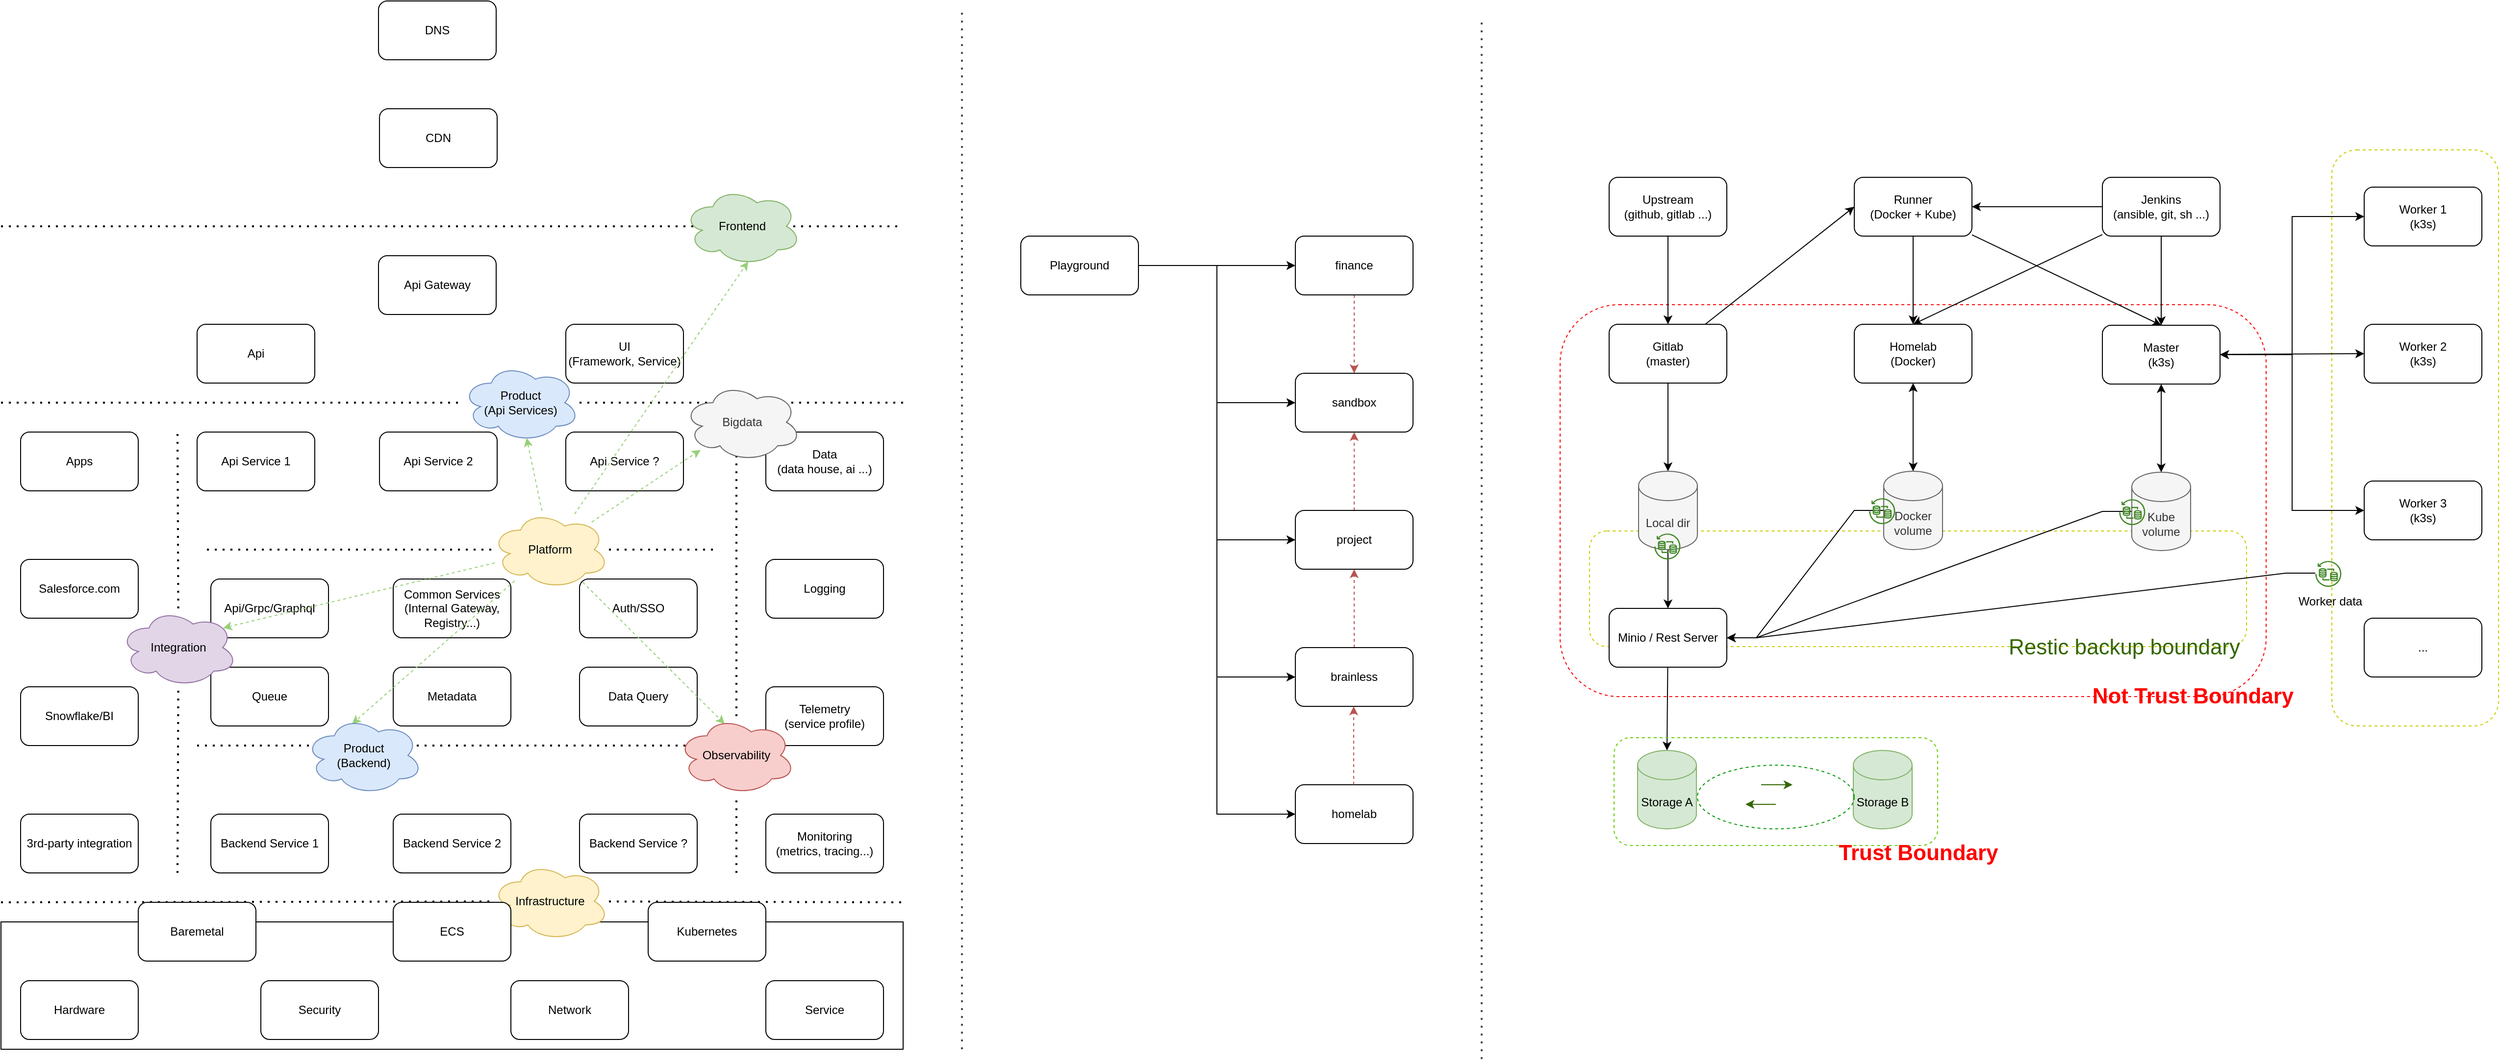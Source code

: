<mxfile version="20.4.1" type="github">
  <diagram id="D4fAzZKvlrdj8TOEy_m-" name="Page-1">
    <mxGraphModel dx="1405" dy="1968" grid="1" gridSize="10" guides="1" tooltips="1" connect="1" arrows="1" fold="1" page="1" pageScale="1" pageWidth="850" pageHeight="1100" math="0" shadow="0">
      <root>
        <mxCell id="0" />
        <mxCell id="1" parent="0" />
        <mxCell id="r2pVV7ql0fZcec3mDVMz-19" value="" style="rounded=1;whiteSpace=wrap;html=1;dashed=1;fillColor=none;strokeColor=#CCCC00;" vertex="1" parent="1">
          <mxGeometry x="1660" y="301" width="670" height="118" as="geometry" />
        </mxCell>
        <mxCell id="r2pVV7ql0fZcec3mDVMz-22" value="" style="rounded=1;whiteSpace=wrap;html=1;dashed=1;fillColor=none;strokeColor=#CCCC00;" vertex="1" parent="1">
          <mxGeometry x="2417" y="-88" width="170" height="588" as="geometry" />
        </mxCell>
        <mxCell id="CbuYBXAXurraJ-CGKKPz-29" value="" style="rounded=1;whiteSpace=wrap;html=1;dashed=1;fillColor=none;strokeColor=#FF0000;" parent="1" vertex="1">
          <mxGeometry x="1630" y="70" width="720" height="400" as="geometry" />
        </mxCell>
        <mxCell id="m_vW4j6HjIQTjGsOd7-y-6" value="" style="rounded=0;whiteSpace=wrap;html=1;" parent="1" vertex="1">
          <mxGeometry x="40" y="700" width="920" height="130" as="geometry" />
        </mxCell>
        <mxCell id="m_vW4j6HjIQTjGsOd7-y-1" value="" style="endArrow=none;dashed=1;html=1;dashPattern=1 3;strokeWidth=2;rounded=0;startArrow=none;" parent="1" source="m_vW4j6HjIQTjGsOd7-y-59" edge="1">
          <mxGeometry width="50" height="50" relative="1" as="geometry">
            <mxPoint x="40" y="680" as="sourcePoint" />
            <mxPoint x="960" y="680" as="targetPoint" />
          </mxGeometry>
        </mxCell>
        <mxCell id="m_vW4j6HjIQTjGsOd7-y-2" value="Hardware" style="rounded=1;whiteSpace=wrap;html=1;" parent="1" vertex="1">
          <mxGeometry x="60" y="760" width="120" height="60" as="geometry" />
        </mxCell>
        <mxCell id="m_vW4j6HjIQTjGsOd7-y-3" value="Security" style="rounded=1;whiteSpace=wrap;html=1;" parent="1" vertex="1">
          <mxGeometry x="305" y="760" width="120" height="60" as="geometry" />
        </mxCell>
        <mxCell id="m_vW4j6HjIQTjGsOd7-y-4" value="Network" style="rounded=1;whiteSpace=wrap;html=1;" parent="1" vertex="1">
          <mxGeometry x="560" y="760" width="120" height="60" as="geometry" />
        </mxCell>
        <mxCell id="m_vW4j6HjIQTjGsOd7-y-5" value="Service" style="rounded=1;whiteSpace=wrap;html=1;" parent="1" vertex="1">
          <mxGeometry x="820" y="760" width="120" height="60" as="geometry" />
        </mxCell>
        <mxCell id="m_vW4j6HjIQTjGsOd7-y-7" value="Monitoring&lt;br&gt;(metrics, tracing...)" style="rounded=1;whiteSpace=wrap;html=1;" parent="1" vertex="1">
          <mxGeometry x="820" y="590" width="120" height="60" as="geometry" />
        </mxCell>
        <mxCell id="m_vW4j6HjIQTjGsOd7-y-8" value="Telemetry&lt;br&gt;(service profile)" style="rounded=1;whiteSpace=wrap;html=1;" parent="1" vertex="1">
          <mxGeometry x="820" y="460" width="120" height="60" as="geometry" />
        </mxCell>
        <mxCell id="m_vW4j6HjIQTjGsOd7-y-9" value="Logging" style="rounded=1;whiteSpace=wrap;html=1;" parent="1" vertex="1">
          <mxGeometry x="820" y="330" width="120" height="60" as="geometry" />
        </mxCell>
        <mxCell id="m_vW4j6HjIQTjGsOd7-y-10" value="Data&lt;br&gt;(data house, ai ...)" style="rounded=1;whiteSpace=wrap;html=1;" parent="1" vertex="1">
          <mxGeometry x="820" y="200" width="120" height="60" as="geometry" />
        </mxCell>
        <mxCell id="m_vW4j6HjIQTjGsOd7-y-11" value="3rd-party integration" style="rounded=1;whiteSpace=wrap;html=1;" parent="1" vertex="1">
          <mxGeometry x="60" y="590" width="120" height="60" as="geometry" />
        </mxCell>
        <mxCell id="m_vW4j6HjIQTjGsOd7-y-12" value="Snowflake/BI" style="rounded=1;whiteSpace=wrap;html=1;" parent="1" vertex="1">
          <mxGeometry x="60" y="460" width="120" height="60" as="geometry" />
        </mxCell>
        <mxCell id="m_vW4j6HjIQTjGsOd7-y-13" value="Salesforce.com" style="rounded=1;whiteSpace=wrap;html=1;" parent="1" vertex="1">
          <mxGeometry x="60" y="330" width="120" height="60" as="geometry" />
        </mxCell>
        <mxCell id="m_vW4j6HjIQTjGsOd7-y-14" value="Apps" style="rounded=1;whiteSpace=wrap;html=1;" parent="1" vertex="1">
          <mxGeometry x="60" y="200" width="120" height="60" as="geometry" />
        </mxCell>
        <mxCell id="m_vW4j6HjIQTjGsOd7-y-15" value="" style="endArrow=none;dashed=1;html=1;dashPattern=1 3;strokeWidth=2;rounded=0;startArrow=none;" parent="1" source="m_vW4j6HjIQTjGsOd7-y-61" edge="1">
          <mxGeometry width="50" height="50" relative="1" as="geometry">
            <mxPoint x="220" y="650" as="sourcePoint" />
            <mxPoint x="220" y="200" as="targetPoint" />
          </mxGeometry>
        </mxCell>
        <mxCell id="m_vW4j6HjIQTjGsOd7-y-16" value="" style="endArrow=none;dashed=1;html=1;dashPattern=1 3;strokeWidth=2;rounded=0;startArrow=none;" parent="1" source="m_vW4j6HjIQTjGsOd7-y-50" edge="1">
          <mxGeometry width="50" height="50" relative="1" as="geometry">
            <mxPoint x="790" y="650" as="sourcePoint" />
            <mxPoint x="790" y="200" as="targetPoint" />
          </mxGeometry>
        </mxCell>
        <mxCell id="m_vW4j6HjIQTjGsOd7-y-19" value="Api/Grpc/Graphql" style="rounded=1;whiteSpace=wrap;html=1;" parent="1" vertex="1">
          <mxGeometry x="254" y="350" width="120" height="60" as="geometry" />
        </mxCell>
        <mxCell id="m_vW4j6HjIQTjGsOd7-y-20" value="Queue" style="rounded=1;whiteSpace=wrap;html=1;" parent="1" vertex="1">
          <mxGeometry x="254" y="440" width="120" height="60" as="geometry" />
        </mxCell>
        <mxCell id="m_vW4j6HjIQTjGsOd7-y-21" value="Data Query" style="rounded=1;whiteSpace=wrap;html=1;" parent="1" vertex="1">
          <mxGeometry x="630" y="440" width="120" height="60" as="geometry" />
        </mxCell>
        <mxCell id="m_vW4j6HjIQTjGsOd7-y-22" value="Common Services&lt;br&gt;(Internal Gateway, Registry...)" style="rounded=1;whiteSpace=wrap;html=1;" parent="1" vertex="1">
          <mxGeometry x="440" y="350" width="120" height="60" as="geometry" />
        </mxCell>
        <mxCell id="m_vW4j6HjIQTjGsOd7-y-23" value="" style="endArrow=none;dashed=1;html=1;dashPattern=1 3;strokeWidth=2;rounded=0;" parent="1" edge="1">
          <mxGeometry width="50" height="50" relative="1" as="geometry">
            <mxPoint x="240" y="520" as="sourcePoint" />
            <mxPoint x="760" y="520" as="targetPoint" />
          </mxGeometry>
        </mxCell>
        <mxCell id="m_vW4j6HjIQTjGsOd7-y-24" value="" style="endArrow=none;dashed=1;html=1;dashPattern=1 3;strokeWidth=2;rounded=0;startArrow=none;" parent="1" source="m_vW4j6HjIQTjGsOd7-y-52" edge="1">
          <mxGeometry width="50" height="50" relative="1" as="geometry">
            <mxPoint x="250" y="320" as="sourcePoint" />
            <mxPoint x="770" y="320" as="targetPoint" />
          </mxGeometry>
        </mxCell>
        <mxCell id="m_vW4j6HjIQTjGsOd7-y-25" value="Backend Service 1" style="rounded=1;whiteSpace=wrap;html=1;" parent="1" vertex="1">
          <mxGeometry x="254" y="590" width="120" height="60" as="geometry" />
        </mxCell>
        <mxCell id="m_vW4j6HjIQTjGsOd7-y-26" value="Backend Service 2" style="rounded=1;whiteSpace=wrap;html=1;" parent="1" vertex="1">
          <mxGeometry x="440" y="590" width="120" height="60" as="geometry" />
        </mxCell>
        <mxCell id="m_vW4j6HjIQTjGsOd7-y-27" value="Backend Service ?" style="rounded=1;whiteSpace=wrap;html=1;" parent="1" vertex="1">
          <mxGeometry x="630" y="590" width="120" height="60" as="geometry" />
        </mxCell>
        <mxCell id="m_vW4j6HjIQTjGsOd7-y-28" value="Api Service 1" style="rounded=1;whiteSpace=wrap;html=1;" parent="1" vertex="1">
          <mxGeometry x="240" y="200" width="120" height="60" as="geometry" />
        </mxCell>
        <mxCell id="m_vW4j6HjIQTjGsOd7-y-29" value="Api Service 2" style="rounded=1;whiteSpace=wrap;html=1;" parent="1" vertex="1">
          <mxGeometry x="426" y="200" width="120" height="60" as="geometry" />
        </mxCell>
        <mxCell id="m_vW4j6HjIQTjGsOd7-y-30" value="Api Service ?" style="rounded=1;whiteSpace=wrap;html=1;" parent="1" vertex="1">
          <mxGeometry x="616" y="200" width="120" height="60" as="geometry" />
        </mxCell>
        <mxCell id="m_vW4j6HjIQTjGsOd7-y-31" value="" style="endArrow=none;dashed=1;html=1;dashPattern=1 3;strokeWidth=2;rounded=0;startArrow=none;" parent="1" source="m_vW4j6HjIQTjGsOd7-y-53" edge="1">
          <mxGeometry width="50" height="50" relative="1" as="geometry">
            <mxPoint x="40" y="170" as="sourcePoint" />
            <mxPoint x="960" y="170" as="targetPoint" />
          </mxGeometry>
        </mxCell>
        <mxCell id="m_vW4j6HjIQTjGsOd7-y-32" value="Api Gateway" style="rounded=1;whiteSpace=wrap;html=1;" parent="1" vertex="1">
          <mxGeometry x="425" y="20" width="120" height="60" as="geometry" />
        </mxCell>
        <mxCell id="m_vW4j6HjIQTjGsOd7-y-33" value="Auth/SSO" style="rounded=1;whiteSpace=wrap;html=1;" parent="1" vertex="1">
          <mxGeometry x="630" y="350" width="120" height="60" as="geometry" />
        </mxCell>
        <mxCell id="m_vW4j6HjIQTjGsOd7-y-34" value="Metadata" style="rounded=1;whiteSpace=wrap;html=1;" parent="1" vertex="1">
          <mxGeometry x="440" y="440" width="120" height="60" as="geometry" />
        </mxCell>
        <mxCell id="m_vW4j6HjIQTjGsOd7-y-35" value="UI&lt;br&gt;(Framework, Service)" style="rounded=1;whiteSpace=wrap;html=1;" parent="1" vertex="1">
          <mxGeometry x="616" y="90" width="120" height="60" as="geometry" />
        </mxCell>
        <mxCell id="m_vW4j6HjIQTjGsOd7-y-36" value="Api" style="rounded=1;whiteSpace=wrap;html=1;" parent="1" vertex="1">
          <mxGeometry x="240" y="90" width="120" height="60" as="geometry" />
        </mxCell>
        <mxCell id="m_vW4j6HjIQTjGsOd7-y-37" value="CDN" style="rounded=1;whiteSpace=wrap;html=1;" parent="1" vertex="1">
          <mxGeometry x="426" y="-130" width="120" height="60" as="geometry" />
        </mxCell>
        <mxCell id="m_vW4j6HjIQTjGsOd7-y-38" value="DNS" style="rounded=1;whiteSpace=wrap;html=1;" parent="1" vertex="1">
          <mxGeometry x="425" y="-240" width="120" height="60" as="geometry" />
        </mxCell>
        <mxCell id="m_vW4j6HjIQTjGsOd7-y-49" value="" style="endArrow=none;dashed=1;html=1;dashPattern=1 3;strokeWidth=2;rounded=0;" parent="1" edge="1">
          <mxGeometry width="50" height="50" relative="1" as="geometry">
            <mxPoint x="40" y="-10" as="sourcePoint" />
            <mxPoint x="960" y="-10" as="targetPoint" />
          </mxGeometry>
        </mxCell>
        <mxCell id="m_vW4j6HjIQTjGsOd7-y-51" value="Bigdata" style="ellipse;shape=cloud;whiteSpace=wrap;html=1;fillColor=#f5f5f5;fontColor=#333333;strokeColor=#666666;" parent="1" vertex="1">
          <mxGeometry x="736" y="150" width="120" height="80" as="geometry" />
        </mxCell>
        <mxCell id="m_vW4j6HjIQTjGsOd7-y-53" value="Product&lt;br&gt;(Api Services)" style="ellipse;shape=cloud;whiteSpace=wrap;html=1;fillColor=#dae8fc;strokeColor=#6c8ebf;" parent="1" vertex="1">
          <mxGeometry x="510" y="130" width="120" height="80" as="geometry" />
        </mxCell>
        <mxCell id="m_vW4j6HjIQTjGsOd7-y-54" value="" style="endArrow=none;dashed=1;html=1;dashPattern=1 3;strokeWidth=2;rounded=0;" parent="1" target="m_vW4j6HjIQTjGsOd7-y-53" edge="1">
          <mxGeometry width="50" height="50" relative="1" as="geometry">
            <mxPoint x="40" y="170" as="sourcePoint" />
            <mxPoint x="960" y="170" as="targetPoint" />
          </mxGeometry>
        </mxCell>
        <mxCell id="m_vW4j6HjIQTjGsOd7-y-67" style="edgeStyle=none;rounded=0;orthogonalLoop=1;jettySize=auto;html=1;entryX=0.55;entryY=0.95;entryDx=0;entryDy=0;entryPerimeter=0;dashed=1;strokeColor=#97D077;" parent="1" source="m_vW4j6HjIQTjGsOd7-y-52" target="m_vW4j6HjIQTjGsOd7-y-57" edge="1">
          <mxGeometry relative="1" as="geometry" />
        </mxCell>
        <mxCell id="m_vW4j6HjIQTjGsOd7-y-68" style="edgeStyle=none;rounded=0;orthogonalLoop=1;jettySize=auto;html=1;entryX=0.4;entryY=0.1;entryDx=0;entryDy=0;entryPerimeter=0;dashed=1;strokeColor=#97D077;" parent="1" source="m_vW4j6HjIQTjGsOd7-y-52" target="m_vW4j6HjIQTjGsOd7-y-58" edge="1">
          <mxGeometry relative="1" as="geometry" />
        </mxCell>
        <mxCell id="m_vW4j6HjIQTjGsOd7-y-69" style="edgeStyle=none;rounded=0;orthogonalLoop=1;jettySize=auto;html=1;entryX=0.4;entryY=0.1;entryDx=0;entryDy=0;entryPerimeter=0;dashed=1;strokeColor=#97D077;" parent="1" source="m_vW4j6HjIQTjGsOd7-y-52" target="m_vW4j6HjIQTjGsOd7-y-50" edge="1">
          <mxGeometry relative="1" as="geometry" />
        </mxCell>
        <mxCell id="m_vW4j6HjIQTjGsOd7-y-70" style="edgeStyle=none;rounded=0;orthogonalLoop=1;jettySize=auto;html=1;entryX=0.88;entryY=0.25;entryDx=0;entryDy=0;entryPerimeter=0;dashed=1;strokeColor=#97D077;" parent="1" source="m_vW4j6HjIQTjGsOd7-y-52" target="m_vW4j6HjIQTjGsOd7-y-61" edge="1">
          <mxGeometry relative="1" as="geometry" />
        </mxCell>
        <mxCell id="m_vW4j6HjIQTjGsOd7-y-71" style="edgeStyle=none;rounded=0;orthogonalLoop=1;jettySize=auto;html=1;entryX=0.55;entryY=0.95;entryDx=0;entryDy=0;entryPerimeter=0;dashed=1;strokeColor=#97D077;" parent="1" source="m_vW4j6HjIQTjGsOd7-y-52" target="m_vW4j6HjIQTjGsOd7-y-53" edge="1">
          <mxGeometry relative="1" as="geometry" />
        </mxCell>
        <mxCell id="m_vW4j6HjIQTjGsOd7-y-74" style="edgeStyle=none;rounded=0;orthogonalLoop=1;jettySize=auto;html=1;dashed=1;strokeColor=#97D077;" parent="1" source="m_vW4j6HjIQTjGsOd7-y-52" target="m_vW4j6HjIQTjGsOd7-y-51" edge="1">
          <mxGeometry relative="1" as="geometry" />
        </mxCell>
        <mxCell id="m_vW4j6HjIQTjGsOd7-y-52" value="Platform" style="ellipse;shape=cloud;whiteSpace=wrap;html=1;fillColor=#fff2cc;strokeColor=#d6b656;" parent="1" vertex="1">
          <mxGeometry x="540" y="280" width="120" height="80" as="geometry" />
        </mxCell>
        <mxCell id="m_vW4j6HjIQTjGsOd7-y-55" value="" style="endArrow=none;dashed=1;html=1;dashPattern=1 3;strokeWidth=2;rounded=0;" parent="1" target="m_vW4j6HjIQTjGsOd7-y-52" edge="1">
          <mxGeometry width="50" height="50" relative="1" as="geometry">
            <mxPoint x="250" y="320" as="sourcePoint" />
            <mxPoint x="770" y="320" as="targetPoint" />
          </mxGeometry>
        </mxCell>
        <mxCell id="m_vW4j6HjIQTjGsOd7-y-50" value="Observability" style="ellipse;shape=cloud;whiteSpace=wrap;html=1;fillColor=#f8cecc;strokeColor=#b85450;" parent="1" vertex="1">
          <mxGeometry x="730" y="490" width="120" height="80" as="geometry" />
        </mxCell>
        <mxCell id="m_vW4j6HjIQTjGsOd7-y-56" value="" style="endArrow=none;dashed=1;html=1;dashPattern=1 3;strokeWidth=2;rounded=0;" parent="1" target="m_vW4j6HjIQTjGsOd7-y-50" edge="1">
          <mxGeometry width="50" height="50" relative="1" as="geometry">
            <mxPoint x="790" y="650" as="sourcePoint" />
            <mxPoint x="790" y="200" as="targetPoint" />
          </mxGeometry>
        </mxCell>
        <mxCell id="m_vW4j6HjIQTjGsOd7-y-57" value="Frontend" style="ellipse;shape=cloud;whiteSpace=wrap;html=1;fillColor=#d5e8d4;strokeColor=#82b366;" parent="1" vertex="1">
          <mxGeometry x="736" y="-50" width="120" height="80" as="geometry" />
        </mxCell>
        <mxCell id="m_vW4j6HjIQTjGsOd7-y-58" value="Product &lt;br&gt;(Backend)" style="ellipse;shape=cloud;whiteSpace=wrap;html=1;fillColor=#dae8fc;strokeColor=#6c8ebf;" parent="1" vertex="1">
          <mxGeometry x="350" y="490" width="120" height="80" as="geometry" />
        </mxCell>
        <mxCell id="m_vW4j6HjIQTjGsOd7-y-59" value="Infrastructure" style="ellipse;shape=cloud;whiteSpace=wrap;html=1;fillColor=#fff2cc;strokeColor=#d6b656;" parent="1" vertex="1">
          <mxGeometry x="540" y="639" width="120" height="80" as="geometry" />
        </mxCell>
        <mxCell id="m_vW4j6HjIQTjGsOd7-y-60" value="" style="endArrow=none;dashed=1;html=1;dashPattern=1 3;strokeWidth=2;rounded=0;" parent="1" target="m_vW4j6HjIQTjGsOd7-y-59" edge="1">
          <mxGeometry width="50" height="50" relative="1" as="geometry">
            <mxPoint x="40" y="680" as="sourcePoint" />
            <mxPoint x="960" y="680" as="targetPoint" />
          </mxGeometry>
        </mxCell>
        <mxCell id="m_vW4j6HjIQTjGsOd7-y-61" value="Integration" style="ellipse;shape=cloud;whiteSpace=wrap;html=1;fillColor=#e1d5e7;strokeColor=#9673a6;" parent="1" vertex="1">
          <mxGeometry x="161" y="380" width="120" height="80" as="geometry" />
        </mxCell>
        <mxCell id="m_vW4j6HjIQTjGsOd7-y-62" value="" style="endArrow=none;dashed=1;html=1;dashPattern=1 3;strokeWidth=2;rounded=0;" parent="1" target="m_vW4j6HjIQTjGsOd7-y-61" edge="1">
          <mxGeometry width="50" height="50" relative="1" as="geometry">
            <mxPoint x="220" y="650" as="sourcePoint" />
            <mxPoint x="220" y="200" as="targetPoint" />
          </mxGeometry>
        </mxCell>
        <mxCell id="m_vW4j6HjIQTjGsOd7-y-63" value="Kubernetes" style="rounded=1;whiteSpace=wrap;html=1;" parent="1" vertex="1">
          <mxGeometry x="700" y="680" width="120" height="60" as="geometry" />
        </mxCell>
        <mxCell id="m_vW4j6HjIQTjGsOd7-y-64" value="ECS" style="rounded=1;whiteSpace=wrap;html=1;" parent="1" vertex="1">
          <mxGeometry x="440" y="680" width="120" height="60" as="geometry" />
        </mxCell>
        <mxCell id="m_vW4j6HjIQTjGsOd7-y-65" value="Baremetal" style="rounded=1;whiteSpace=wrap;html=1;" parent="1" vertex="1">
          <mxGeometry x="180" y="680" width="120" height="60" as="geometry" />
        </mxCell>
        <mxCell id="m_vW4j6HjIQTjGsOd7-y-75" value="" style="endArrow=none;dashed=1;html=1;dashPattern=1 3;strokeWidth=2;rounded=0;strokeColor=#4D4D4D;" parent="1" edge="1">
          <mxGeometry width="50" height="50" relative="1" as="geometry">
            <mxPoint x="1020" y="830" as="sourcePoint" />
            <mxPoint x="1020" y="-230" as="targetPoint" />
          </mxGeometry>
        </mxCell>
        <mxCell id="vuD4Z6QEqdrIx2pKLMRU-5" style="edgeStyle=orthogonalEdgeStyle;rounded=0;orthogonalLoop=1;jettySize=auto;html=1;entryX=0;entryY=0.5;entryDx=0;entryDy=0;" parent="1" source="m_vW4j6HjIQTjGsOd7-y-76" target="vuD4Z6QEqdrIx2pKLMRU-1" edge="1">
          <mxGeometry relative="1" as="geometry" />
        </mxCell>
        <mxCell id="vuD4Z6QEqdrIx2pKLMRU-6" style="edgeStyle=orthogonalEdgeStyle;rounded=0;orthogonalLoop=1;jettySize=auto;html=1;entryX=0;entryY=0.5;entryDx=0;entryDy=0;" parent="1" source="m_vW4j6HjIQTjGsOd7-y-76" target="vuD4Z6QEqdrIx2pKLMRU-2" edge="1">
          <mxGeometry relative="1" as="geometry" />
        </mxCell>
        <mxCell id="vuD4Z6QEqdrIx2pKLMRU-7" style="edgeStyle=orthogonalEdgeStyle;rounded=0;orthogonalLoop=1;jettySize=auto;html=1;entryX=0;entryY=0.5;entryDx=0;entryDy=0;" parent="1" source="m_vW4j6HjIQTjGsOd7-y-76" target="vuD4Z6QEqdrIx2pKLMRU-4" edge="1">
          <mxGeometry relative="1" as="geometry" />
        </mxCell>
        <mxCell id="vuD4Z6QEqdrIx2pKLMRU-8" style="edgeStyle=orthogonalEdgeStyle;rounded=0;orthogonalLoop=1;jettySize=auto;html=1;entryX=0;entryY=0.5;entryDx=0;entryDy=0;" parent="1" source="m_vW4j6HjIQTjGsOd7-y-76" target="vuD4Z6QEqdrIx2pKLMRU-3" edge="1">
          <mxGeometry relative="1" as="geometry" />
        </mxCell>
        <mxCell id="oc1FFSZrMLtLn4UhKEiM-2" style="edgeStyle=orthogonalEdgeStyle;rounded=0;orthogonalLoop=1;jettySize=auto;html=1;entryX=0;entryY=0.5;entryDx=0;entryDy=0;" parent="1" source="m_vW4j6HjIQTjGsOd7-y-76" target="oc1FFSZrMLtLn4UhKEiM-1" edge="1">
          <mxGeometry relative="1" as="geometry" />
        </mxCell>
        <mxCell id="m_vW4j6HjIQTjGsOd7-y-76" value="Playground" style="rounded=1;whiteSpace=wrap;html=1;" parent="1" vertex="1">
          <mxGeometry x="1080" width="120" height="60" as="geometry" />
        </mxCell>
        <mxCell id="vuD4Z6QEqdrIx2pKLMRU-11" style="edgeStyle=orthogonalEdgeStyle;rounded=0;orthogonalLoop=1;jettySize=auto;html=1;entryX=0.5;entryY=0;entryDx=0;entryDy=0;dashed=1;fillColor=#f8cecc;strokeColor=#b85450;" parent="1" source="vuD4Z6QEqdrIx2pKLMRU-1" target="vuD4Z6QEqdrIx2pKLMRU-2" edge="1">
          <mxGeometry relative="1" as="geometry" />
        </mxCell>
        <mxCell id="vuD4Z6QEqdrIx2pKLMRU-1" value="finance" style="rounded=1;whiteSpace=wrap;html=1;" parent="1" vertex="1">
          <mxGeometry x="1360" width="120" height="60" as="geometry" />
        </mxCell>
        <mxCell id="vuD4Z6QEqdrIx2pKLMRU-2" value="sandbox" style="rounded=1;whiteSpace=wrap;html=1;" parent="1" vertex="1">
          <mxGeometry x="1360" y="140" width="120" height="60" as="geometry" />
        </mxCell>
        <mxCell id="vuD4Z6QEqdrIx2pKLMRU-9" style="edgeStyle=orthogonalEdgeStyle;rounded=0;orthogonalLoop=1;jettySize=auto;html=1;entryX=0.5;entryY=1;entryDx=0;entryDy=0;dashed=1;fillColor=#f8cecc;strokeColor=#b85450;" parent="1" source="vuD4Z6QEqdrIx2pKLMRU-3" target="vuD4Z6QEqdrIx2pKLMRU-4" edge="1">
          <mxGeometry relative="1" as="geometry" />
        </mxCell>
        <mxCell id="vuD4Z6QEqdrIx2pKLMRU-3" value="brainless" style="rounded=1;whiteSpace=wrap;html=1;" parent="1" vertex="1">
          <mxGeometry x="1360" y="420" width="120" height="60" as="geometry" />
        </mxCell>
        <mxCell id="vuD4Z6QEqdrIx2pKLMRU-10" style="edgeStyle=orthogonalEdgeStyle;rounded=0;orthogonalLoop=1;jettySize=auto;html=1;entryX=0.5;entryY=1;entryDx=0;entryDy=0;dashed=1;fillColor=#f8cecc;strokeColor=#b85450;" parent="1" source="vuD4Z6QEqdrIx2pKLMRU-4" target="vuD4Z6QEqdrIx2pKLMRU-2" edge="1">
          <mxGeometry relative="1" as="geometry" />
        </mxCell>
        <mxCell id="vuD4Z6QEqdrIx2pKLMRU-4" value="project" style="rounded=1;whiteSpace=wrap;html=1;" parent="1" vertex="1">
          <mxGeometry x="1360" y="280" width="120" height="60" as="geometry" />
        </mxCell>
        <mxCell id="CbuYBXAXurraJ-CGKKPz-1" value="" style="endArrow=none;dashed=1;html=1;dashPattern=1 3;strokeWidth=2;rounded=0;strokeColor=#4D4D4D;" parent="1" edge="1">
          <mxGeometry width="50" height="50" relative="1" as="geometry">
            <mxPoint x="1550" y="840" as="sourcePoint" />
            <mxPoint x="1550" y="-220" as="targetPoint" />
          </mxGeometry>
        </mxCell>
        <mxCell id="CbuYBXAXurraJ-CGKKPz-14" style="edgeStyle=orthogonalEdgeStyle;rounded=0;orthogonalLoop=1;jettySize=auto;html=1;entryX=0.5;entryY=0;entryDx=0;entryDy=0;entryPerimeter=0;startArrow=none;startFill=0;" parent="1" source="CbuYBXAXurraJ-CGKKPz-2" target="CbuYBXAXurraJ-CGKKPz-5" edge="1">
          <mxGeometry relative="1" as="geometry" />
        </mxCell>
        <mxCell id="CbuYBXAXurraJ-CGKKPz-47" style="edgeStyle=none;rounded=0;orthogonalLoop=1;jettySize=auto;html=1;entryX=0;entryY=0.5;entryDx=0;entryDy=0;fontSize=12;fontColor=#66CC00;startArrow=none;startFill=0;" parent="1" source="CbuYBXAXurraJ-CGKKPz-2" target="CbuYBXAXurraJ-CGKKPz-45" edge="1">
          <mxGeometry relative="1" as="geometry" />
        </mxCell>
        <mxCell id="CbuYBXAXurraJ-CGKKPz-2" value="Gitlab&lt;br&gt;(master)" style="rounded=1;whiteSpace=wrap;html=1;" parent="1" vertex="1">
          <mxGeometry x="1680" y="90" width="120" height="60" as="geometry" />
        </mxCell>
        <mxCell id="CbuYBXAXurraJ-CGKKPz-10" style="edgeStyle=orthogonalEdgeStyle;rounded=0;orthogonalLoop=1;jettySize=auto;html=1;entryX=0.5;entryY=0;entryDx=0;entryDy=0;entryPerimeter=0;startArrow=classic;startFill=1;" parent="1" source="CbuYBXAXurraJ-CGKKPz-3" target="CbuYBXAXurraJ-CGKKPz-6" edge="1">
          <mxGeometry relative="1" as="geometry" />
        </mxCell>
        <mxCell id="CbuYBXAXurraJ-CGKKPz-3" value="Homelab&lt;br&gt;(Docker)" style="rounded=1;whiteSpace=wrap;html=1;" parent="1" vertex="1">
          <mxGeometry x="1930" y="90" width="120" height="60" as="geometry" />
        </mxCell>
        <mxCell id="CbuYBXAXurraJ-CGKKPz-11" style="edgeStyle=orthogonalEdgeStyle;rounded=0;orthogonalLoop=1;jettySize=auto;html=1;entryX=0.5;entryY=0;entryDx=0;entryDy=0;entryPerimeter=0;startArrow=classic;startFill=1;" parent="1" source="CbuYBXAXurraJ-CGKKPz-4" target="CbuYBXAXurraJ-CGKKPz-7" edge="1">
          <mxGeometry relative="1" as="geometry" />
        </mxCell>
        <mxCell id="CbuYBXAXurraJ-CGKKPz-22" style="edgeStyle=orthogonalEdgeStyle;rounded=0;orthogonalLoop=1;jettySize=auto;html=1;entryX=0;entryY=0.5;entryDx=0;entryDy=0;startArrow=classic;startFill=1;" parent="1" source="CbuYBXAXurraJ-CGKKPz-4" target="CbuYBXAXurraJ-CGKKPz-19" edge="1">
          <mxGeometry relative="1" as="geometry" />
        </mxCell>
        <mxCell id="CbuYBXAXurraJ-CGKKPz-24" style="edgeStyle=orthogonalEdgeStyle;rounded=0;orthogonalLoop=1;jettySize=auto;html=1;entryX=0;entryY=0.5;entryDx=0;entryDy=0;startArrow=classic;startFill=1;" parent="1" source="CbuYBXAXurraJ-CGKKPz-4" target="CbuYBXAXurraJ-CGKKPz-21" edge="1">
          <mxGeometry relative="1" as="geometry" />
        </mxCell>
        <mxCell id="r2pVV7ql0fZcec3mDVMz-21" style="edgeStyle=none;rounded=0;orthogonalLoop=1;jettySize=auto;html=1;entryX=0;entryY=0.5;entryDx=0;entryDy=0;strokeColor=#000000;fontSize=22;fontColor=#336600;elbow=vertical;" edge="1" parent="1" source="CbuYBXAXurraJ-CGKKPz-4" target="CbuYBXAXurraJ-CGKKPz-20">
          <mxGeometry relative="1" as="geometry" />
        </mxCell>
        <mxCell id="CbuYBXAXurraJ-CGKKPz-4" value="Master&lt;br&gt;(k3s)" style="rounded=1;whiteSpace=wrap;html=1;" parent="1" vertex="1">
          <mxGeometry x="2183" y="91" width="120" height="60" as="geometry" />
        </mxCell>
        <mxCell id="r2pVV7ql0fZcec3mDVMz-4" style="edgeStyle=none;rounded=0;orthogonalLoop=1;jettySize=auto;html=1;" edge="1" parent="1" source="CbuYBXAXurraJ-CGKKPz-5" target="r2pVV7ql0fZcec3mDVMz-2">
          <mxGeometry relative="1" as="geometry" />
        </mxCell>
        <mxCell id="CbuYBXAXurraJ-CGKKPz-5" value="Local dir" style="shape=cylinder3;whiteSpace=wrap;html=1;boundedLbl=1;backgroundOutline=1;size=15;fillColor=#f5f5f5;fontColor=#333333;strokeColor=#666666;" parent="1" vertex="1">
          <mxGeometry x="1710" y="240" width="60" height="80" as="geometry" />
        </mxCell>
        <mxCell id="CbuYBXAXurraJ-CGKKPz-39" style="edgeStyle=entityRelationEdgeStyle;rounded=0;orthogonalLoop=1;jettySize=auto;html=1;entryX=1;entryY=0.5;entryDx=0;entryDy=0;fontSize=22;fontColor=#FF0000;startArrow=none;startFill=0;" parent="1" source="CbuYBXAXurraJ-CGKKPz-6" target="r2pVV7ql0fZcec3mDVMz-2" edge="1">
          <mxGeometry relative="1" as="geometry" />
        </mxCell>
        <mxCell id="CbuYBXAXurraJ-CGKKPz-6" value="Docker volume" style="shape=cylinder3;whiteSpace=wrap;html=1;boundedLbl=1;backgroundOutline=1;size=15;fillColor=#f5f5f5;fontColor=#333333;strokeColor=#666666;" parent="1" vertex="1">
          <mxGeometry x="1960" y="240" width="60" height="80" as="geometry" />
        </mxCell>
        <mxCell id="CbuYBXAXurraJ-CGKKPz-40" style="edgeStyle=entityRelationEdgeStyle;rounded=0;orthogonalLoop=1;jettySize=auto;html=1;fontSize=22;fontColor=#66CC00;startArrow=none;startFill=0;" parent="1" source="CbuYBXAXurraJ-CGKKPz-7" target="r2pVV7ql0fZcec3mDVMz-2" edge="1">
          <mxGeometry relative="1" as="geometry" />
        </mxCell>
        <mxCell id="CbuYBXAXurraJ-CGKKPz-7" value="Kube volume" style="shape=cylinder3;whiteSpace=wrap;html=1;boundedLbl=1;backgroundOutline=1;size=15;fillColor=#f5f5f5;fontColor=#333333;strokeColor=#666666;" parent="1" vertex="1">
          <mxGeometry x="2213" y="241" width="60" height="80" as="geometry" />
        </mxCell>
        <mxCell id="CbuYBXAXurraJ-CGKKPz-19" value="Worker 1&lt;br&gt;(k3s)" style="rounded=1;whiteSpace=wrap;html=1;" parent="1" vertex="1">
          <mxGeometry x="2450" y="-50" width="120" height="60" as="geometry" />
        </mxCell>
        <mxCell id="CbuYBXAXurraJ-CGKKPz-20" value="Worker 2&lt;br&gt;(k3s)" style="rounded=1;whiteSpace=wrap;html=1;" parent="1" vertex="1">
          <mxGeometry x="2450" y="90" width="120" height="60" as="geometry" />
        </mxCell>
        <mxCell id="CbuYBXAXurraJ-CGKKPz-21" value="Worker 3&lt;br&gt;(k3s)" style="rounded=1;whiteSpace=wrap;html=1;" parent="1" vertex="1">
          <mxGeometry x="2450" y="250" width="120" height="60" as="geometry" />
        </mxCell>
        <mxCell id="CbuYBXAXurraJ-CGKKPz-46" style="rounded=0;orthogonalLoop=1;jettySize=auto;html=1;entryX=0.5;entryY=0;entryDx=0;entryDy=0;fontSize=12;fontColor=#66CC00;startArrow=none;startFill=0;" parent="1" source="CbuYBXAXurraJ-CGKKPz-25" target="CbuYBXAXurraJ-CGKKPz-2" edge="1">
          <mxGeometry relative="1" as="geometry" />
        </mxCell>
        <mxCell id="CbuYBXAXurraJ-CGKKPz-25" value="Upstream&lt;br&gt;(github, gitlab ...)" style="rounded=1;whiteSpace=wrap;html=1;" parent="1" vertex="1">
          <mxGeometry x="1680" y="-60" width="120" height="60" as="geometry" />
        </mxCell>
        <mxCell id="CbuYBXAXurraJ-CGKKPz-35" value="Not Trust Boundary" style="text;html=1;align=center;verticalAlign=middle;resizable=0;points=[];autosize=1;strokeColor=none;fillColor=none;fontColor=#FF0000;fontStyle=1;fontSize=22;" parent="1" vertex="1">
          <mxGeometry x="2160" y="450" width="230" height="40" as="geometry" />
        </mxCell>
        <mxCell id="CbuYBXAXurraJ-CGKKPz-42" value="&lt;font color=&quot;#000000&quot;&gt;&lt;span style=&quot;font-size: 12px;&quot;&gt;Worker data&lt;br&gt;&lt;/span&gt;&lt;/font&gt;" style="text;html=1;align=center;verticalAlign=middle;resizable=0;points=[];autosize=1;strokeColor=none;fillColor=none;fontSize=22;fontColor=#FF0000;" parent="1" vertex="1">
          <mxGeometry x="2370" y="350" width="90" height="40" as="geometry" />
        </mxCell>
        <mxCell id="CbuYBXAXurraJ-CGKKPz-48" style="edgeStyle=none;rounded=0;orthogonalLoop=1;jettySize=auto;html=1;fontSize=12;fontColor=#66CC00;startArrow=none;startFill=0;" parent="1" source="CbuYBXAXurraJ-CGKKPz-45" target="CbuYBXAXurraJ-CGKKPz-3" edge="1">
          <mxGeometry relative="1" as="geometry" />
        </mxCell>
        <mxCell id="CbuYBXAXurraJ-CGKKPz-49" style="edgeStyle=none;rounded=0;orthogonalLoop=1;jettySize=auto;html=1;entryX=0.5;entryY=0;entryDx=0;entryDy=0;fontSize=12;fontColor=#66CC00;startArrow=none;startFill=0;" parent="1" source="CbuYBXAXurraJ-CGKKPz-45" target="CbuYBXAXurraJ-CGKKPz-4" edge="1">
          <mxGeometry relative="1" as="geometry" />
        </mxCell>
        <mxCell id="CbuYBXAXurraJ-CGKKPz-45" value="Runner&lt;br&gt;(Docker + Kube)" style="rounded=1;whiteSpace=wrap;html=1;" parent="1" vertex="1">
          <mxGeometry x="1930" y="-60" width="120" height="60" as="geometry" />
        </mxCell>
        <mxCell id="CbuYBXAXurraJ-CGKKPz-51" style="edgeStyle=none;rounded=0;orthogonalLoop=1;jettySize=auto;html=1;entryX=1;entryY=0.5;entryDx=0;entryDy=0;fontSize=12;fontColor=#66CC00;startArrow=none;startFill=0;" parent="1" source="CbuYBXAXurraJ-CGKKPz-50" target="CbuYBXAXurraJ-CGKKPz-45" edge="1">
          <mxGeometry relative="1" as="geometry" />
        </mxCell>
        <mxCell id="CbuYBXAXurraJ-CGKKPz-52" style="edgeStyle=none;rounded=0;orthogonalLoop=1;jettySize=auto;html=1;entryX=0.5;entryY=0;entryDx=0;entryDy=0;fontSize=12;fontColor=#66CC00;startArrow=none;startFill=0;" parent="1" source="CbuYBXAXurraJ-CGKKPz-50" target="CbuYBXAXurraJ-CGKKPz-3" edge="1">
          <mxGeometry relative="1" as="geometry" />
        </mxCell>
        <mxCell id="CbuYBXAXurraJ-CGKKPz-53" style="edgeStyle=none;rounded=0;orthogonalLoop=1;jettySize=auto;html=1;entryX=0.5;entryY=0;entryDx=0;entryDy=0;fontSize=12;fontColor=#66CC00;startArrow=none;startFill=0;" parent="1" source="CbuYBXAXurraJ-CGKKPz-50" target="CbuYBXAXurraJ-CGKKPz-4" edge="1">
          <mxGeometry relative="1" as="geometry" />
        </mxCell>
        <mxCell id="CbuYBXAXurraJ-CGKKPz-50" value="Jenkins&lt;br&gt;(ansible, git, sh ...)" style="rounded=1;whiteSpace=wrap;html=1;" parent="1" vertex="1">
          <mxGeometry x="2183" y="-60" width="120" height="60" as="geometry" />
        </mxCell>
        <mxCell id="oc1FFSZrMLtLn4UhKEiM-1" value="homelab" style="rounded=1;whiteSpace=wrap;html=1;" parent="1" vertex="1">
          <mxGeometry x="1360" y="560" width="120" height="60" as="geometry" />
        </mxCell>
        <mxCell id="oc1FFSZrMLtLn4UhKEiM-3" style="edgeStyle=orthogonalEdgeStyle;rounded=0;orthogonalLoop=1;jettySize=auto;html=1;entryX=0.5;entryY=1;entryDx=0;entryDy=0;dashed=1;fillColor=#f8cecc;strokeColor=#b85450;" parent="1" edge="1">
          <mxGeometry relative="1" as="geometry">
            <mxPoint x="1419.5" y="560" as="sourcePoint" />
            <mxPoint x="1419.5" y="480" as="targetPoint" />
          </mxGeometry>
        </mxCell>
        <mxCell id="oc1FFSZrMLtLn4UhKEiM-17" value="&lt;font style=&quot;font-size: 22px;&quot;&gt;Restic backup boundary&lt;/font&gt;" style="text;html=1;align=center;verticalAlign=middle;resizable=0;points=[];autosize=1;strokeColor=none;fillColor=none;fontSize=19;fontColor=#336600;" parent="1" vertex="1">
          <mxGeometry x="2075" y="400" width="260" height="40" as="geometry" />
        </mxCell>
        <mxCell id="r2pVV7ql0fZcec3mDVMz-5" style="edgeStyle=none;rounded=0;orthogonalLoop=1;jettySize=auto;html=1;entryX=0.5;entryY=0;entryDx=0;entryDy=0;entryPerimeter=0;" edge="1" parent="1" source="r2pVV7ql0fZcec3mDVMz-2" target="CbuYBXAXurraJ-CGKKPz-8">
          <mxGeometry relative="1" as="geometry" />
        </mxCell>
        <mxCell id="r2pVV7ql0fZcec3mDVMz-2" value="Minio / Rest Server" style="rounded=1;whiteSpace=wrap;html=1;" vertex="1" parent="1">
          <mxGeometry x="1680" y="380" width="120" height="60" as="geometry" />
        </mxCell>
        <mxCell id="CbuYBXAXurraJ-CGKKPz-30" value="" style="rounded=1;whiteSpace=wrap;html=1;dashed=1;fillColor=none;strokeColor=#66CC00;" parent="1" vertex="1">
          <mxGeometry x="1685" y="512" width="330" height="110" as="geometry" />
        </mxCell>
        <mxCell id="CbuYBXAXurraJ-CGKKPz-8" value="Storage A" style="shape=cylinder3;whiteSpace=wrap;html=1;boundedLbl=1;backgroundOutline=1;size=15;fillColor=#d5e8d4;strokeColor=#82b366;" parent="1" vertex="1">
          <mxGeometry x="1709" y="525" width="60" height="80" as="geometry" />
        </mxCell>
        <mxCell id="CbuYBXAXurraJ-CGKKPz-9" value="Storage B" style="shape=cylinder3;whiteSpace=wrap;html=1;boundedLbl=1;backgroundOutline=1;size=15;fillColor=#d5e8d4;strokeColor=#82b366;" parent="1" vertex="1">
          <mxGeometry x="1929" y="525" width="60" height="80" as="geometry" />
        </mxCell>
        <mxCell id="CbuYBXAXurraJ-CGKKPz-34" value="Trust Boundary" style="text;html=1;align=center;verticalAlign=middle;resizable=0;points=[];autosize=1;strokeColor=none;fillColor=none;fontColor=#FF0000;fontStyle=1;fontSize=22;" parent="1" vertex="1">
          <mxGeometry x="1900" y="610" width="190" height="40" as="geometry" />
        </mxCell>
        <mxCell id="r2pVV7ql0fZcec3mDVMz-7" value="" style="ellipse;whiteSpace=wrap;html=1;fillColor=none;dashed=1;strokeColor=#009900;" vertex="1" parent="1">
          <mxGeometry x="1770" y="540" width="160" height="65" as="geometry" />
        </mxCell>
        <mxCell id="r2pVV7ql0fZcec3mDVMz-8" value="" style="endArrow=classic;html=1;rounded=0;elbow=vertical;strokeColor=#336600;" edge="1" parent="1">
          <mxGeometry relative="1" as="geometry">
            <mxPoint x="1835" y="560" as="sourcePoint" />
            <mxPoint x="1867" y="560" as="targetPoint" />
          </mxGeometry>
        </mxCell>
        <mxCell id="r2pVV7ql0fZcec3mDVMz-9" value="" style="edgeLabel;resizable=0;html=1;align=center;verticalAlign=middle;dashed=1;strokeColor=#009900;fontStyle=1" connectable="0" vertex="1" parent="r2pVV7ql0fZcec3mDVMz-8">
          <mxGeometry relative="1" as="geometry" />
        </mxCell>
        <mxCell id="r2pVV7ql0fZcec3mDVMz-10" value="" style="edgeLabel;resizable=0;html=1;align=left;verticalAlign=bottom;dashed=1;strokeColor=#009900;" connectable="0" vertex="1" parent="r2pVV7ql0fZcec3mDVMz-8">
          <mxGeometry x="-1" relative="1" as="geometry" />
        </mxCell>
        <mxCell id="r2pVV7ql0fZcec3mDVMz-11" value="" style="endArrow=classic;html=1;rounded=0;elbow=vertical;strokeColor=#336600;" edge="1" parent="1">
          <mxGeometry relative="1" as="geometry">
            <mxPoint x="1850" y="580" as="sourcePoint" />
            <mxPoint x="1819" y="580" as="targetPoint" />
          </mxGeometry>
        </mxCell>
        <mxCell id="r2pVV7ql0fZcec3mDVMz-12" value="" style="edgeLabel;resizable=0;html=1;align=center;verticalAlign=middle;dashed=1;strokeColor=#009900;fontStyle=1" connectable="0" vertex="1" parent="r2pVV7ql0fZcec3mDVMz-11">
          <mxGeometry relative="1" as="geometry" />
        </mxCell>
        <mxCell id="r2pVV7ql0fZcec3mDVMz-13" value="" style="edgeLabel;resizable=0;html=1;align=left;verticalAlign=bottom;dashed=1;strokeColor=#009900;" connectable="0" vertex="1" parent="r2pVV7ql0fZcec3mDVMz-11">
          <mxGeometry x="-1" relative="1" as="geometry" />
        </mxCell>
        <mxCell id="r2pVV7ql0fZcec3mDVMz-15" value="" style="sketch=0;outlineConnect=0;fontColor=#232F3E;gradientColor=none;fillColor=#3F8624;strokeColor=none;dashed=0;verticalLabelPosition=bottom;verticalAlign=top;align=center;html=1;fontSize=12;fontStyle=0;aspect=fixed;pointerEvents=1;shape=mxgraph.aws4.backup_restore;" vertex="1" parent="1">
          <mxGeometry x="1726" y="302" width="28" height="28" as="geometry" />
        </mxCell>
        <mxCell id="r2pVV7ql0fZcec3mDVMz-16" value="" style="sketch=0;outlineConnect=0;fontColor=#232F3E;gradientColor=none;fillColor=#3F8624;strokeColor=none;dashed=0;verticalLabelPosition=bottom;verticalAlign=top;align=center;html=1;fontSize=12;fontStyle=0;aspect=fixed;pointerEvents=1;shape=mxgraph.aws4.backup_restore;" vertex="1" parent="1">
          <mxGeometry x="1945" y="266" width="28" height="28" as="geometry" />
        </mxCell>
        <mxCell id="r2pVV7ql0fZcec3mDVMz-18" value="" style="sketch=0;outlineConnect=0;fontColor=#232F3E;gradientColor=none;fillColor=#3F8624;strokeColor=none;dashed=0;verticalLabelPosition=bottom;verticalAlign=top;align=center;html=1;fontSize=12;fontStyle=0;aspect=fixed;pointerEvents=1;shape=mxgraph.aws4.backup_restore;" vertex="1" parent="1">
          <mxGeometry x="2200" y="267" width="28" height="28" as="geometry" />
        </mxCell>
        <mxCell id="r2pVV7ql0fZcec3mDVMz-23" value="..." style="rounded=1;whiteSpace=wrap;html=1;" vertex="1" parent="1">
          <mxGeometry x="2450" y="390" width="120" height="60" as="geometry" />
        </mxCell>
        <mxCell id="r2pVV7ql0fZcec3mDVMz-26" style="edgeStyle=entityRelationEdgeStyle;rounded=0;orthogonalLoop=1;jettySize=auto;html=1;entryX=0.209;entryY=0.924;entryDx=0;entryDy=0;entryPerimeter=0;strokeColor=#000000;fontSize=22;fontColor=#336600;elbow=vertical;" edge="1" parent="1" source="r2pVV7ql0fZcec3mDVMz-24" target="r2pVV7ql0fZcec3mDVMz-19">
          <mxGeometry relative="1" as="geometry" />
        </mxCell>
        <mxCell id="r2pVV7ql0fZcec3mDVMz-24" value="" style="sketch=0;outlineConnect=0;fontColor=#232F3E;gradientColor=none;fillColor=#3F8624;strokeColor=none;dashed=0;verticalLabelPosition=bottom;verticalAlign=top;align=center;html=1;fontSize=12;fontStyle=0;aspect=fixed;pointerEvents=1;shape=mxgraph.aws4.backup_restore;" vertex="1" parent="1">
          <mxGeometry x="2400" y="330" width="28" height="28" as="geometry" />
        </mxCell>
      </root>
    </mxGraphModel>
  </diagram>
</mxfile>
